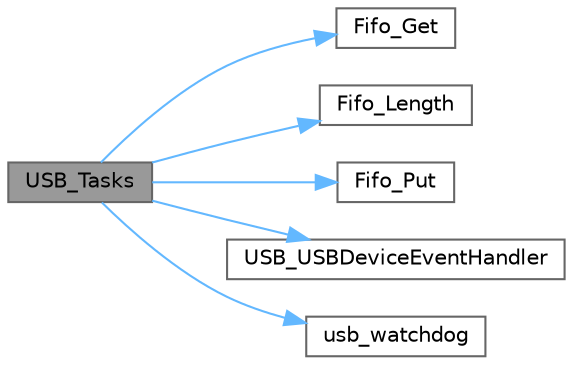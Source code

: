 digraph "USB_Tasks"
{
 // LATEX_PDF_SIZE
  bgcolor="transparent";
  edge [fontname=Helvetica,fontsize=10,labelfontname=Helvetica,labelfontsize=10];
  node [fontname=Helvetica,fontsize=10,shape=box,height=0.2,width=0.4];
  rankdir="LR";
  Node1 [id="Node000001",label="USB_Tasks",height=0.2,width=0.4,color="gray40", fillcolor="grey60", style="filled", fontcolor="black",tooltip=" "];
  Node1 -> Node2 [id="edge1_Node000001_Node000002",color="steelblue1",style="solid",tooltip=" "];
  Node2 [id="Node000002",label="Fifo_Get",height=0.2,width=0.4,color="grey40", fillcolor="white", style="filled",URL="$fifo_8c.html#a559d3b106856214e0f068c4c8c186055",tooltip=" "];
  Node1 -> Node3 [id="edge2_Node000001_Node000003",color="steelblue1",style="solid",tooltip=" "];
  Node3 [id="Node000003",label="Fifo_Length",height=0.2,width=0.4,color="grey40", fillcolor="white", style="filled",URL="$fifo_8c.html#af9b60b7e38d0de249e9c2899e5266c44",tooltip=" "];
  Node1 -> Node4 [id="edge3_Node000001_Node000004",color="steelblue1",style="solid",tooltip=" "];
  Node4 [id="Node000004",label="Fifo_Put",height=0.2,width=0.4,color="grey40", fillcolor="white", style="filled",URL="$fifo_8c.html#aa509be4f95c11aac886b98718a15e849",tooltip=" "];
  Node1 -> Node5 [id="edge4_Node000001_Node000005",color="steelblue1",style="solid",tooltip=" "];
  Node5 [id="Node000005",label="USB_USBDeviceEventHandler",height=0.2,width=0.4,color="grey40", fillcolor="white", style="filled",URL="$_u_s_b_8c.html#a505e8af392b7ac88376c3ae83ce4168c",tooltip=" "];
  Node1 -> Node6 [id="edge5_Node000001_Node000006",color="steelblue1",style="solid",tooltip=" "];
  Node6 [id="Node000006",label="usb_watchdog",height=0.2,width=0.4,color="grey40", fillcolor="white", style="filled",URL="$_u_s_b_8c.html#ae48585300ee1edaee84152b2cfca7191",tooltip=" "];
}
